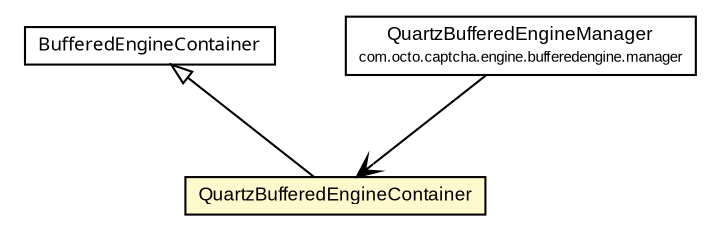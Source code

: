#!/usr/local/bin/dot
#
# Class diagram 
# Generated by UmlGraph version 4.6 (http://www.spinellis.gr/sw/umlgraph)
#

digraph G {
	edge [fontname="arial",fontsize=10,labelfontname="arial",labelfontsize=10];
	node [fontname="arial",fontsize=10,shape=plaintext];
	// com.octo.captcha.engine.bufferedengine.QuartzBufferedEngineContainer
	c178 [label=<<table border="0" cellborder="1" cellspacing="0" cellpadding="2" port="p" bgcolor="lemonChiffon" href="./QuartzBufferedEngineContainer.html">
		<tr><td><table border="0" cellspacing="0" cellpadding="1">
			<tr><td> QuartzBufferedEngineContainer </td></tr>
		</table></td></tr>
		</table>>, fontname="arial", fontcolor="black", fontsize=9.0];
	// com.octo.captcha.engine.bufferedengine.BufferedEngineContainer
	c180 [label=<<table border="0" cellborder="1" cellspacing="0" cellpadding="2" port="p" href="./BufferedEngineContainer.html">
		<tr><td><table border="0" cellspacing="0" cellpadding="1">
			<tr><td><font face="ariali"> BufferedEngineContainer </font></td></tr>
		</table></td></tr>
		</table>>, fontname="arial", fontcolor="black", fontsize=9.0];
	// com.octo.captcha.engine.bufferedengine.manager.QuartzBufferedEngineManager
	c181 [label=<<table border="0" cellborder="1" cellspacing="0" cellpadding="2" port="p" href="./manager/QuartzBufferedEngineManager.html">
		<tr><td><table border="0" cellspacing="0" cellpadding="1">
			<tr><td> QuartzBufferedEngineManager </td></tr>
			<tr><td><font point-size="7.0"> com.octo.captcha.engine.bufferedengine.manager </font></td></tr>
		</table></td></tr>
		</table>>, fontname="arial", fontcolor="black", fontsize=9.0];
	//com.octo.captcha.engine.bufferedengine.QuartzBufferedEngineContainer extends com.octo.captcha.engine.bufferedengine.BufferedEngineContainer
	c180:p -> c178:p [dir=back,arrowtail=empty];
	// com.octo.captcha.engine.bufferedengine.manager.QuartzBufferedEngineManager NAVASSOC com.octo.captcha.engine.bufferedengine.QuartzBufferedEngineContainer
	c181:p -> c178:p [taillabel="", label="", headlabel="", fontname="arial", fontcolor="black", fontsize=10.0, color="black", arrowhead=open];
}

